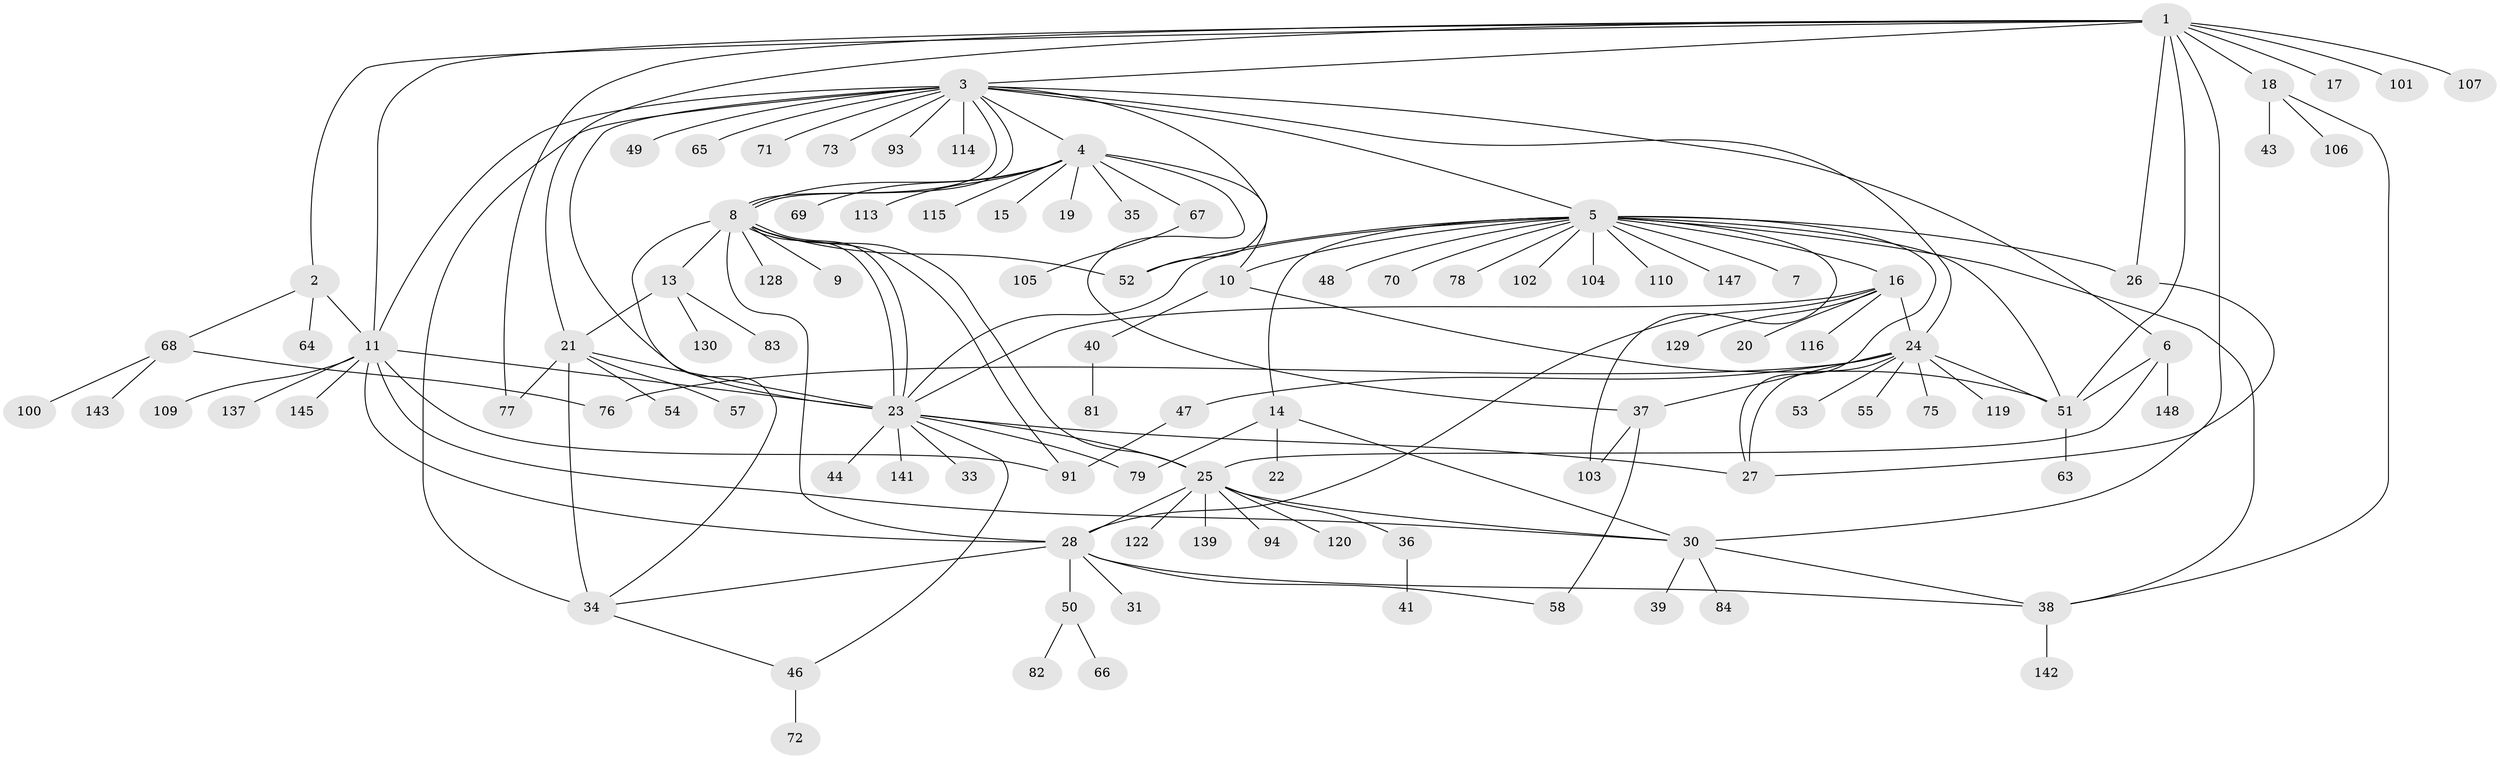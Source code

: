 // original degree distribution, {13: 0.02027027027027027, 4: 0.06756756756756757, 12: 0.013513513513513514, 19: 0.006756756756756757, 1: 0.581081081081081, 15: 0.006756756756756757, 11: 0.013513513513513514, 7: 0.02702702702702703, 8: 0.006756756756756757, 5: 0.033783783783783786, 6: 0.013513513513513514, 9: 0.006756756756756757, 2: 0.14189189189189189, 3: 0.060810810810810814}
// Generated by graph-tools (version 1.1) at 2025/18/03/04/25 18:18:09]
// undirected, 103 vertices, 148 edges
graph export_dot {
graph [start="1"]
  node [color=gray90,style=filled];
  1 [super="+61"];
  2;
  3 [super="+12"];
  4 [super="+74+62"];
  5;
  6;
  7;
  8;
  9;
  10;
  11;
  13;
  14;
  15;
  16 [super="+29"];
  17;
  18;
  19;
  20;
  21;
  22;
  23 [super="+32"];
  24 [super="+59"];
  25;
  26 [super="+98+136+96"];
  27 [super="+89+144+124+56"];
  28 [super="+112+131"];
  30 [super="+45+132+99"];
  31;
  33;
  34 [super="+118+80+42"];
  35 [super="+127"];
  36;
  37;
  38;
  39;
  40;
  41;
  43;
  44;
  46;
  47;
  48;
  49;
  50 [super="+117+111"];
  51 [super="+133+86"];
  52;
  53;
  54;
  55;
  57;
  58;
  63;
  64;
  65;
  66;
  67;
  68;
  69;
  70;
  71 [super="+87"];
  72;
  73;
  75;
  76;
  77 [super="+85"];
  78;
  79 [super="+90"];
  81;
  82;
  83;
  84;
  91 [super="+97"];
  93;
  94;
  100;
  101;
  102;
  103;
  104;
  105;
  106;
  107;
  109;
  110;
  113;
  114;
  115;
  116;
  119;
  120;
  122;
  128;
  129;
  130;
  137;
  139;
  141;
  142;
  143;
  145;
  147;
  148;
  1 -- 2;
  1 -- 3;
  1 -- 11;
  1 -- 17;
  1 -- 18;
  1 -- 21;
  1 -- 26;
  1 -- 77;
  1 -- 101;
  1 -- 107;
  1 -- 51;
  1 -- 27;
  2 -- 11;
  2 -- 64;
  2 -- 68;
  3 -- 4;
  3 -- 5;
  3 -- 6;
  3 -- 8;
  3 -- 8;
  3 -- 24;
  3 -- 52;
  3 -- 71;
  3 -- 73;
  3 -- 93;
  3 -- 65;
  3 -- 34;
  3 -- 49;
  3 -- 114;
  3 -- 11;
  3 -- 23;
  4 -- 8;
  4 -- 10;
  4 -- 15;
  4 -- 19;
  4 -- 35;
  4 -- 37;
  4 -- 67;
  4 -- 69;
  4 -- 113;
  4 -- 115;
  5 -- 7;
  5 -- 10;
  5 -- 14;
  5 -- 16;
  5 -- 27;
  5 -- 38;
  5 -- 48;
  5 -- 52;
  5 -- 70;
  5 -- 78;
  5 -- 102;
  5 -- 103;
  5 -- 104;
  5 -- 110;
  5 -- 147;
  5 -- 26;
  5 -- 51;
  5 -- 23;
  6 -- 25;
  6 -- 51;
  6 -- 148;
  8 -- 9;
  8 -- 13;
  8 -- 23 [weight=2];
  8 -- 23;
  8 -- 25;
  8 -- 34 [weight=2];
  8 -- 52;
  8 -- 128;
  8 -- 91;
  8 -- 28;
  10 -- 40;
  10 -- 51;
  11 -- 30 [weight=2];
  11 -- 109;
  11 -- 137;
  11 -- 145;
  11 -- 91;
  11 -- 28;
  11 -- 23;
  13 -- 21;
  13 -- 83;
  13 -- 130;
  14 -- 22;
  14 -- 79;
  14 -- 30;
  16 -- 20;
  16 -- 23;
  16 -- 24;
  16 -- 28;
  16 -- 116;
  16 -- 129;
  18 -- 38;
  18 -- 43;
  18 -- 106;
  21 -- 23;
  21 -- 34;
  21 -- 54;
  21 -- 57;
  21 -- 77;
  23 -- 79;
  23 -- 141;
  23 -- 33;
  23 -- 44;
  23 -- 46;
  23 -- 25 [weight=2];
  23 -- 27;
  24 -- 27 [weight=2];
  24 -- 37;
  24 -- 47;
  24 -- 51;
  24 -- 53;
  24 -- 55;
  24 -- 75;
  24 -- 76;
  24 -- 119;
  25 -- 30;
  25 -- 36;
  25 -- 94;
  25 -- 120;
  25 -- 122;
  25 -- 139;
  25 -- 28;
  26 -- 30;
  28 -- 31;
  28 -- 50;
  28 -- 34;
  28 -- 38;
  28 -- 58;
  30 -- 38;
  30 -- 39;
  30 -- 84;
  34 -- 46;
  36 -- 41;
  37 -- 58;
  37 -- 103;
  38 -- 142;
  40 -- 81;
  46 -- 72;
  47 -- 91;
  50 -- 66;
  50 -- 82;
  51 -- 63;
  67 -- 105;
  68 -- 76;
  68 -- 100;
  68 -- 143;
}
